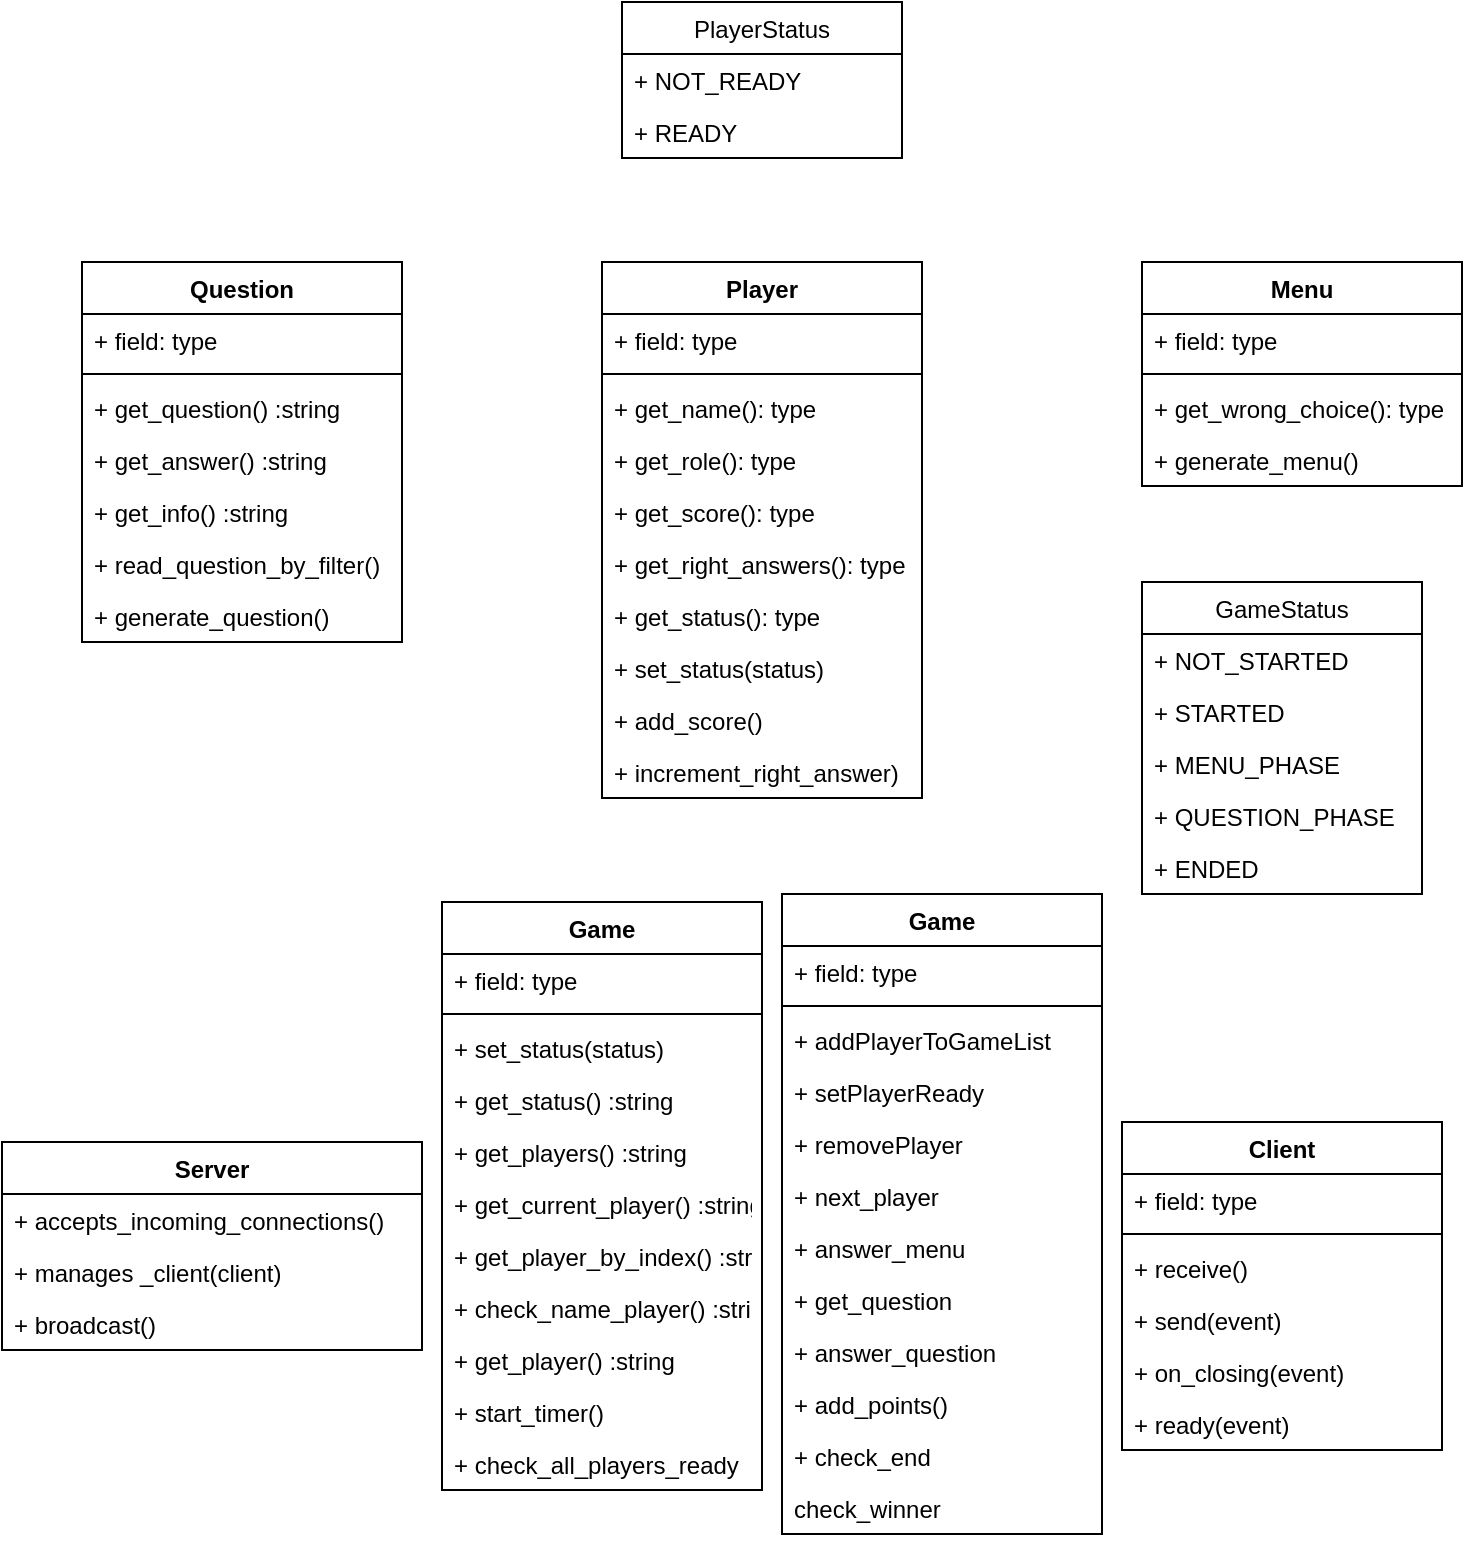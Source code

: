 <mxfile version="14.6.6" type="device"><diagram id="mpp4cOaOvR2v5aBzE-wV" name="Page-1"><mxGraphModel dx="1425" dy="762" grid="1" gridSize="10" guides="1" tooltips="1" connect="1" arrows="1" fold="1" page="1" pageScale="1" pageWidth="1169" pageHeight="827" math="0" shadow="0"><root><mxCell id="0"/><mxCell id="1" parent="0"/><mxCell id="2EEdtZuzB5LEVM4904yJ-1" value="Game" style="swimlane;fontStyle=1;align=center;verticalAlign=top;childLayout=stackLayout;horizontal=1;startSize=26;horizontalStack=0;resizeParent=1;resizeParentMax=0;resizeLast=0;collapsible=1;marginBottom=0;" vertex="1" parent="1"><mxGeometry x="260" y="480" width="160" height="294" as="geometry"/></mxCell><mxCell id="2EEdtZuzB5LEVM4904yJ-2" value="+ field: type" style="text;strokeColor=none;fillColor=none;align=left;verticalAlign=top;spacingLeft=4;spacingRight=4;overflow=hidden;rotatable=0;points=[[0,0.5],[1,0.5]];portConstraint=eastwest;" vertex="1" parent="2EEdtZuzB5LEVM4904yJ-1"><mxGeometry y="26" width="160" height="26" as="geometry"/></mxCell><mxCell id="2EEdtZuzB5LEVM4904yJ-3" value="" style="line;strokeWidth=1;fillColor=none;align=left;verticalAlign=middle;spacingTop=-1;spacingLeft=3;spacingRight=3;rotatable=0;labelPosition=right;points=[];portConstraint=eastwest;" vertex="1" parent="2EEdtZuzB5LEVM4904yJ-1"><mxGeometry y="52" width="160" height="8" as="geometry"/></mxCell><mxCell id="2EEdtZuzB5LEVM4904yJ-57" value="+ set_status(status)&#xA;" style="text;strokeColor=none;fillColor=none;align=left;verticalAlign=top;spacingLeft=4;spacingRight=4;overflow=hidden;rotatable=0;points=[[0,0.5],[1,0.5]];portConstraint=eastwest;" vertex="1" parent="2EEdtZuzB5LEVM4904yJ-1"><mxGeometry y="60" width="160" height="26" as="geometry"/></mxCell><mxCell id="2EEdtZuzB5LEVM4904yJ-58" value="+ get_status() :string&#xA;" style="text;strokeColor=none;fillColor=none;align=left;verticalAlign=top;spacingLeft=4;spacingRight=4;overflow=hidden;rotatable=0;points=[[0,0.5],[1,0.5]];portConstraint=eastwest;" vertex="1" parent="2EEdtZuzB5LEVM4904yJ-1"><mxGeometry y="86" width="160" height="26" as="geometry"/></mxCell><mxCell id="2EEdtZuzB5LEVM4904yJ-59" value="+ get_players() :string&#xA;" style="text;strokeColor=none;fillColor=none;align=left;verticalAlign=top;spacingLeft=4;spacingRight=4;overflow=hidden;rotatable=0;points=[[0,0.5],[1,0.5]];portConstraint=eastwest;" vertex="1" parent="2EEdtZuzB5LEVM4904yJ-1"><mxGeometry y="112" width="160" height="26" as="geometry"/></mxCell><mxCell id="2EEdtZuzB5LEVM4904yJ-60" value="+ get_current_player() :string&#xA;" style="text;strokeColor=none;fillColor=none;align=left;verticalAlign=top;spacingLeft=4;spacingRight=4;overflow=hidden;rotatable=0;points=[[0,0.5],[1,0.5]];portConstraint=eastwest;" vertex="1" parent="2EEdtZuzB5LEVM4904yJ-1"><mxGeometry y="138" width="160" height="26" as="geometry"/></mxCell><mxCell id="2EEdtZuzB5LEVM4904yJ-61" value="+ get_player_by_index() :string&#xA;" style="text;strokeColor=none;fillColor=none;align=left;verticalAlign=top;spacingLeft=4;spacingRight=4;overflow=hidden;rotatable=0;points=[[0,0.5],[1,0.5]];portConstraint=eastwest;" vertex="1" parent="2EEdtZuzB5LEVM4904yJ-1"><mxGeometry y="164" width="160" height="26" as="geometry"/></mxCell><mxCell id="2EEdtZuzB5LEVM4904yJ-62" value="+ check_name_player() :string&#xA;" style="text;strokeColor=none;fillColor=none;align=left;verticalAlign=top;spacingLeft=4;spacingRight=4;overflow=hidden;rotatable=0;points=[[0,0.5],[1,0.5]];portConstraint=eastwest;" vertex="1" parent="2EEdtZuzB5LEVM4904yJ-1"><mxGeometry y="190" width="160" height="26" as="geometry"/></mxCell><mxCell id="2EEdtZuzB5LEVM4904yJ-63" value="+ get_player() :string&#xA;" style="text;strokeColor=none;fillColor=none;align=left;verticalAlign=top;spacingLeft=4;spacingRight=4;overflow=hidden;rotatable=0;points=[[0,0.5],[1,0.5]];portConstraint=eastwest;" vertex="1" parent="2EEdtZuzB5LEVM4904yJ-1"><mxGeometry y="216" width="160" height="26" as="geometry"/></mxCell><mxCell id="2EEdtZuzB5LEVM4904yJ-64" value="+ start_timer()&#xA;" style="text;strokeColor=none;fillColor=none;align=left;verticalAlign=top;spacingLeft=4;spacingRight=4;overflow=hidden;rotatable=0;points=[[0,0.5],[1,0.5]];portConstraint=eastwest;" vertex="1" parent="2EEdtZuzB5LEVM4904yJ-1"><mxGeometry y="242" width="160" height="26" as="geometry"/></mxCell><mxCell id="2EEdtZuzB5LEVM4904yJ-4" value="+ check_all_players_ready&#xA;" style="text;strokeColor=none;fillColor=none;align=left;verticalAlign=top;spacingLeft=4;spacingRight=4;overflow=hidden;rotatable=0;points=[[0,0.5],[1,0.5]];portConstraint=eastwest;" vertex="1" parent="2EEdtZuzB5LEVM4904yJ-1"><mxGeometry y="268" width="160" height="26" as="geometry"/></mxCell><mxCell id="2EEdtZuzB5LEVM4904yJ-5" value="Question" style="swimlane;fontStyle=1;align=center;verticalAlign=top;childLayout=stackLayout;horizontal=1;startSize=26;horizontalStack=0;resizeParent=1;resizeParentMax=0;resizeLast=0;collapsible=1;marginBottom=0;" vertex="1" parent="1"><mxGeometry x="80" y="160" width="160" height="190" as="geometry"/></mxCell><mxCell id="2EEdtZuzB5LEVM4904yJ-6" value="+ field: type" style="text;strokeColor=none;fillColor=none;align=left;verticalAlign=top;spacingLeft=4;spacingRight=4;overflow=hidden;rotatable=0;points=[[0,0.5],[1,0.5]];portConstraint=eastwest;" vertex="1" parent="2EEdtZuzB5LEVM4904yJ-5"><mxGeometry y="26" width="160" height="26" as="geometry"/></mxCell><mxCell id="2EEdtZuzB5LEVM4904yJ-7" value="" style="line;strokeWidth=1;fillColor=none;align=left;verticalAlign=middle;spacingTop=-1;spacingLeft=3;spacingRight=3;rotatable=0;labelPosition=right;points=[];portConstraint=eastwest;" vertex="1" parent="2EEdtZuzB5LEVM4904yJ-5"><mxGeometry y="52" width="160" height="8" as="geometry"/></mxCell><mxCell id="2EEdtZuzB5LEVM4904yJ-8" value="+ get_question() :string&#xA;&#xA;&#xA;" style="text;strokeColor=none;fillColor=none;align=left;verticalAlign=top;spacingLeft=4;spacingRight=4;overflow=hidden;rotatable=0;points=[[0,0.5],[1,0.5]];portConstraint=eastwest;" vertex="1" parent="2EEdtZuzB5LEVM4904yJ-5"><mxGeometry y="60" width="160" height="26" as="geometry"/></mxCell><mxCell id="2EEdtZuzB5LEVM4904yJ-33" value="+ get_answer() :string&#xA;" style="text;strokeColor=none;fillColor=none;align=left;verticalAlign=top;spacingLeft=4;spacingRight=4;overflow=hidden;rotatable=0;points=[[0,0.5],[1,0.5]];portConstraint=eastwest;" vertex="1" parent="2EEdtZuzB5LEVM4904yJ-5"><mxGeometry y="86" width="160" height="26" as="geometry"/></mxCell><mxCell id="2EEdtZuzB5LEVM4904yJ-35" value="+ get_info() :string&#xA;&#xA;&#xA;" style="text;strokeColor=none;fillColor=none;align=left;verticalAlign=top;spacingLeft=4;spacingRight=4;overflow=hidden;rotatable=0;points=[[0,0.5],[1,0.5]];portConstraint=eastwest;" vertex="1" parent="2EEdtZuzB5LEVM4904yJ-5"><mxGeometry y="112" width="160" height="26" as="geometry"/></mxCell><mxCell id="2EEdtZuzB5LEVM4904yJ-37" value="+ read_question_by_filter()&#xA;&#xA;&#xA;" style="text;strokeColor=none;fillColor=none;align=left;verticalAlign=top;spacingLeft=4;spacingRight=4;overflow=hidden;rotatable=0;points=[[0,0.5],[1,0.5]];portConstraint=eastwest;" vertex="1" parent="2EEdtZuzB5LEVM4904yJ-5"><mxGeometry y="138" width="160" height="26" as="geometry"/></mxCell><mxCell id="2EEdtZuzB5LEVM4904yJ-39" value="+ generate_question() &#xA;&#xA;&#xA;" style="text;strokeColor=none;fillColor=none;align=left;verticalAlign=top;spacingLeft=4;spacingRight=4;overflow=hidden;rotatable=0;points=[[0,0.5],[1,0.5]];portConstraint=eastwest;" vertex="1" parent="2EEdtZuzB5LEVM4904yJ-5"><mxGeometry y="164" width="160" height="26" as="geometry"/></mxCell><mxCell id="2EEdtZuzB5LEVM4904yJ-9" value="GameStatus" style="swimlane;fontStyle=0;childLayout=stackLayout;horizontal=1;startSize=26;fillColor=none;horizontalStack=0;resizeParent=1;resizeParentMax=0;resizeLast=0;collapsible=1;marginBottom=0;" vertex="1" parent="1"><mxGeometry x="610" y="320" width="140" height="156" as="geometry"/></mxCell><mxCell id="2EEdtZuzB5LEVM4904yJ-10" value="+ NOT_STARTED" style="text;strokeColor=none;fillColor=none;align=left;verticalAlign=top;spacingLeft=4;spacingRight=4;overflow=hidden;rotatable=0;points=[[0,0.5],[1,0.5]];portConstraint=eastwest;" vertex="1" parent="2EEdtZuzB5LEVM4904yJ-9"><mxGeometry y="26" width="140" height="26" as="geometry"/></mxCell><mxCell id="2EEdtZuzB5LEVM4904yJ-48" value="+ STARTED" style="text;strokeColor=none;fillColor=none;align=left;verticalAlign=top;spacingLeft=4;spacingRight=4;overflow=hidden;rotatable=0;points=[[0,0.5],[1,0.5]];portConstraint=eastwest;" vertex="1" parent="2EEdtZuzB5LEVM4904yJ-9"><mxGeometry y="52" width="140" height="26" as="geometry"/></mxCell><mxCell id="2EEdtZuzB5LEVM4904yJ-11" value="+ MENU_PHASE" style="text;strokeColor=none;fillColor=none;align=left;verticalAlign=top;spacingLeft=4;spacingRight=4;overflow=hidden;rotatable=0;points=[[0,0.5],[1,0.5]];portConstraint=eastwest;" vertex="1" parent="2EEdtZuzB5LEVM4904yJ-9"><mxGeometry y="78" width="140" height="26" as="geometry"/></mxCell><mxCell id="2EEdtZuzB5LEVM4904yJ-49" value="+ QUESTION_PHASE" style="text;strokeColor=none;fillColor=none;align=left;verticalAlign=top;spacingLeft=4;spacingRight=4;overflow=hidden;rotatable=0;points=[[0,0.5],[1,0.5]];portConstraint=eastwest;" vertex="1" parent="2EEdtZuzB5LEVM4904yJ-9"><mxGeometry y="104" width="140" height="26" as="geometry"/></mxCell><mxCell id="2EEdtZuzB5LEVM4904yJ-50" value="+ ENDED" style="text;strokeColor=none;fillColor=none;align=left;verticalAlign=top;spacingLeft=4;spacingRight=4;overflow=hidden;rotatable=0;points=[[0,0.5],[1,0.5]];portConstraint=eastwest;" vertex="1" parent="2EEdtZuzB5LEVM4904yJ-9"><mxGeometry y="130" width="140" height="26" as="geometry"/></mxCell><mxCell id="2EEdtZuzB5LEVM4904yJ-13" value="Player&#xA;" style="swimlane;fontStyle=1;align=center;verticalAlign=top;childLayout=stackLayout;horizontal=1;startSize=26;horizontalStack=0;resizeParent=1;resizeParentMax=0;resizeLast=0;collapsible=1;marginBottom=0;" vertex="1" parent="1"><mxGeometry x="340" y="160" width="160" height="268" as="geometry"/></mxCell><mxCell id="2EEdtZuzB5LEVM4904yJ-14" value="+ field: type" style="text;strokeColor=none;fillColor=none;align=left;verticalAlign=top;spacingLeft=4;spacingRight=4;overflow=hidden;rotatable=0;points=[[0,0.5],[1,0.5]];portConstraint=eastwest;" vertex="1" parent="2EEdtZuzB5LEVM4904yJ-13"><mxGeometry y="26" width="160" height="26" as="geometry"/></mxCell><mxCell id="2EEdtZuzB5LEVM4904yJ-15" value="" style="line;strokeWidth=1;fillColor=none;align=left;verticalAlign=middle;spacingTop=-1;spacingLeft=3;spacingRight=3;rotatable=0;labelPosition=right;points=[];portConstraint=eastwest;" vertex="1" parent="2EEdtZuzB5LEVM4904yJ-13"><mxGeometry y="52" width="160" height="8" as="geometry"/></mxCell><mxCell id="2EEdtZuzB5LEVM4904yJ-16" value="+ get_name(): type" style="text;strokeColor=none;fillColor=none;align=left;verticalAlign=top;spacingLeft=4;spacingRight=4;overflow=hidden;rotatable=0;points=[[0,0.5],[1,0.5]];portConstraint=eastwest;" vertex="1" parent="2EEdtZuzB5LEVM4904yJ-13"><mxGeometry y="60" width="160" height="26" as="geometry"/></mxCell><mxCell id="2EEdtZuzB5LEVM4904yJ-40" value="+ get_role(): type" style="text;strokeColor=none;fillColor=none;align=left;verticalAlign=top;spacingLeft=4;spacingRight=4;overflow=hidden;rotatable=0;points=[[0,0.5],[1,0.5]];portConstraint=eastwest;" vertex="1" parent="2EEdtZuzB5LEVM4904yJ-13"><mxGeometry y="86" width="160" height="26" as="geometry"/></mxCell><mxCell id="2EEdtZuzB5LEVM4904yJ-41" value="+ get_score(): type" style="text;strokeColor=none;fillColor=none;align=left;verticalAlign=top;spacingLeft=4;spacingRight=4;overflow=hidden;rotatable=0;points=[[0,0.5],[1,0.5]];portConstraint=eastwest;" vertex="1" parent="2EEdtZuzB5LEVM4904yJ-13"><mxGeometry y="112" width="160" height="26" as="geometry"/></mxCell><mxCell id="2EEdtZuzB5LEVM4904yJ-42" value="+ get_right_answers(): type" style="text;strokeColor=none;fillColor=none;align=left;verticalAlign=top;spacingLeft=4;spacingRight=4;overflow=hidden;rotatable=0;points=[[0,0.5],[1,0.5]];portConstraint=eastwest;" vertex="1" parent="2EEdtZuzB5LEVM4904yJ-13"><mxGeometry y="138" width="160" height="26" as="geometry"/></mxCell><mxCell id="2EEdtZuzB5LEVM4904yJ-44" value="+ get_status(): type" style="text;strokeColor=none;fillColor=none;align=left;verticalAlign=top;spacingLeft=4;spacingRight=4;overflow=hidden;rotatable=0;points=[[0,0.5],[1,0.5]];portConstraint=eastwest;" vertex="1" parent="2EEdtZuzB5LEVM4904yJ-13"><mxGeometry y="164" width="160" height="26" as="geometry"/></mxCell><mxCell id="2EEdtZuzB5LEVM4904yJ-45" value="+ set_status(status)" style="text;strokeColor=none;fillColor=none;align=left;verticalAlign=top;spacingLeft=4;spacingRight=4;overflow=hidden;rotatable=0;points=[[0,0.5],[1,0.5]];portConstraint=eastwest;" vertex="1" parent="2EEdtZuzB5LEVM4904yJ-13"><mxGeometry y="190" width="160" height="26" as="geometry"/></mxCell><mxCell id="2EEdtZuzB5LEVM4904yJ-43" value="+ add_score()" style="text;strokeColor=none;fillColor=none;align=left;verticalAlign=top;spacingLeft=4;spacingRight=4;overflow=hidden;rotatable=0;points=[[0,0.5],[1,0.5]];portConstraint=eastwest;" vertex="1" parent="2EEdtZuzB5LEVM4904yJ-13"><mxGeometry y="216" width="160" height="26" as="geometry"/></mxCell><mxCell id="2EEdtZuzB5LEVM4904yJ-46" value="+ increment_right_answer)" style="text;strokeColor=none;fillColor=none;align=left;verticalAlign=top;spacingLeft=4;spacingRight=4;overflow=hidden;rotatable=0;points=[[0,0.5],[1,0.5]];portConstraint=eastwest;" vertex="1" parent="2EEdtZuzB5LEVM4904yJ-13"><mxGeometry y="242" width="160" height="26" as="geometry"/></mxCell><mxCell id="2EEdtZuzB5LEVM4904yJ-17" value="PlayerStatus" style="swimlane;fontStyle=0;childLayout=stackLayout;horizontal=1;startSize=26;fillColor=none;horizontalStack=0;resizeParent=1;resizeParentMax=0;resizeLast=0;collapsible=1;marginBottom=0;" vertex="1" parent="1"><mxGeometry x="350" y="30" width="140" height="78" as="geometry"/></mxCell><mxCell id="2EEdtZuzB5LEVM4904yJ-18" value="+ NOT_READY" style="text;strokeColor=none;fillColor=none;align=left;verticalAlign=top;spacingLeft=4;spacingRight=4;overflow=hidden;rotatable=0;points=[[0,0.5],[1,0.5]];portConstraint=eastwest;" vertex="1" parent="2EEdtZuzB5LEVM4904yJ-17"><mxGeometry y="26" width="140" height="26" as="geometry"/></mxCell><mxCell id="2EEdtZuzB5LEVM4904yJ-19" value="+ READY" style="text;strokeColor=none;fillColor=none;align=left;verticalAlign=top;spacingLeft=4;spacingRight=4;overflow=hidden;rotatable=0;points=[[0,0.5],[1,0.5]];portConstraint=eastwest;" vertex="1" parent="2EEdtZuzB5LEVM4904yJ-17"><mxGeometry y="52" width="140" height="26" as="geometry"/></mxCell><mxCell id="2EEdtZuzB5LEVM4904yJ-21" value="Server" style="swimlane;fontStyle=1;align=center;verticalAlign=top;childLayout=stackLayout;horizontal=1;startSize=26;horizontalStack=0;resizeParent=1;resizeParentMax=0;resizeLast=0;collapsible=1;marginBottom=0;" vertex="1" parent="1"><mxGeometry x="40" y="600" width="210" height="104" as="geometry"/></mxCell><mxCell id="2EEdtZuzB5LEVM4904yJ-24" value="+ accepts_incoming_connections()" style="text;strokeColor=none;fillColor=none;align=left;verticalAlign=top;spacingLeft=4;spacingRight=4;overflow=hidden;rotatable=0;points=[[0,0.5],[1,0.5]];portConstraint=eastwest;" vertex="1" parent="2EEdtZuzB5LEVM4904yJ-21"><mxGeometry y="26" width="210" height="26" as="geometry"/></mxCell><mxCell id="2EEdtZuzB5LEVM4904yJ-52" value="+ manages _client(client)" style="text;strokeColor=none;fillColor=none;align=left;verticalAlign=top;spacingLeft=4;spacingRight=4;overflow=hidden;rotatable=0;points=[[0,0.5],[1,0.5]];portConstraint=eastwest;" vertex="1" parent="2EEdtZuzB5LEVM4904yJ-21"><mxGeometry y="52" width="210" height="26" as="geometry"/></mxCell><mxCell id="2EEdtZuzB5LEVM4904yJ-53" value="+ broadcast()" style="text;strokeColor=none;fillColor=none;align=left;verticalAlign=top;spacingLeft=4;spacingRight=4;overflow=hidden;rotatable=0;points=[[0,0.5],[1,0.5]];portConstraint=eastwest;" vertex="1" parent="2EEdtZuzB5LEVM4904yJ-21"><mxGeometry y="78" width="210" height="26" as="geometry"/></mxCell><mxCell id="2EEdtZuzB5LEVM4904yJ-25" value="Client" style="swimlane;fontStyle=1;align=center;verticalAlign=top;childLayout=stackLayout;horizontal=1;startSize=26;horizontalStack=0;resizeParent=1;resizeParentMax=0;resizeLast=0;collapsible=1;marginBottom=0;" vertex="1" parent="1"><mxGeometry x="600" y="590" width="160" height="164" as="geometry"/></mxCell><mxCell id="2EEdtZuzB5LEVM4904yJ-26" value="+ field: type" style="text;strokeColor=none;fillColor=none;align=left;verticalAlign=top;spacingLeft=4;spacingRight=4;overflow=hidden;rotatable=0;points=[[0,0.5],[1,0.5]];portConstraint=eastwest;" vertex="1" parent="2EEdtZuzB5LEVM4904yJ-25"><mxGeometry y="26" width="160" height="26" as="geometry"/></mxCell><mxCell id="2EEdtZuzB5LEVM4904yJ-27" value="" style="line;strokeWidth=1;fillColor=none;align=left;verticalAlign=middle;spacingTop=-1;spacingLeft=3;spacingRight=3;rotatable=0;labelPosition=right;points=[];portConstraint=eastwest;" vertex="1" parent="2EEdtZuzB5LEVM4904yJ-25"><mxGeometry y="52" width="160" height="8" as="geometry"/></mxCell><mxCell id="2EEdtZuzB5LEVM4904yJ-28" value="+ receive()" style="text;strokeColor=none;fillColor=none;align=left;verticalAlign=top;spacingLeft=4;spacingRight=4;overflow=hidden;rotatable=0;points=[[0,0.5],[1,0.5]];portConstraint=eastwest;" vertex="1" parent="2EEdtZuzB5LEVM4904yJ-25"><mxGeometry y="60" width="160" height="26" as="geometry"/></mxCell><mxCell id="2EEdtZuzB5LEVM4904yJ-56" value="+ send(event)" style="text;strokeColor=none;fillColor=none;align=left;verticalAlign=top;spacingLeft=4;spacingRight=4;overflow=hidden;rotatable=0;points=[[0,0.5],[1,0.5]];portConstraint=eastwest;" vertex="1" parent="2EEdtZuzB5LEVM4904yJ-25"><mxGeometry y="86" width="160" height="26" as="geometry"/></mxCell><mxCell id="2EEdtZuzB5LEVM4904yJ-54" value="+ on_closing(event)" style="text;strokeColor=none;fillColor=none;align=left;verticalAlign=top;spacingLeft=4;spacingRight=4;overflow=hidden;rotatable=0;points=[[0,0.5],[1,0.5]];portConstraint=eastwest;" vertex="1" parent="2EEdtZuzB5LEVM4904yJ-25"><mxGeometry y="112" width="160" height="26" as="geometry"/></mxCell><mxCell id="2EEdtZuzB5LEVM4904yJ-55" value="+ ready(event)" style="text;strokeColor=none;fillColor=none;align=left;verticalAlign=top;spacingLeft=4;spacingRight=4;overflow=hidden;rotatable=0;points=[[0,0.5],[1,0.5]];portConstraint=eastwest;" vertex="1" parent="2EEdtZuzB5LEVM4904yJ-25"><mxGeometry y="138" width="160" height="26" as="geometry"/></mxCell><mxCell id="2EEdtZuzB5LEVM4904yJ-29" value="Menu" style="swimlane;fontStyle=1;align=center;verticalAlign=top;childLayout=stackLayout;horizontal=1;startSize=26;horizontalStack=0;resizeParent=1;resizeParentMax=0;resizeLast=0;collapsible=1;marginBottom=0;" vertex="1" parent="1"><mxGeometry x="610" y="160" width="160" height="112" as="geometry"/></mxCell><mxCell id="2EEdtZuzB5LEVM4904yJ-30" value="+ field: type" style="text;strokeColor=none;fillColor=none;align=left;verticalAlign=top;spacingLeft=4;spacingRight=4;overflow=hidden;rotatable=0;points=[[0,0.5],[1,0.5]];portConstraint=eastwest;" vertex="1" parent="2EEdtZuzB5LEVM4904yJ-29"><mxGeometry y="26" width="160" height="26" as="geometry"/></mxCell><mxCell id="2EEdtZuzB5LEVM4904yJ-31" value="" style="line;strokeWidth=1;fillColor=none;align=left;verticalAlign=middle;spacingTop=-1;spacingLeft=3;spacingRight=3;rotatable=0;labelPosition=right;points=[];portConstraint=eastwest;" vertex="1" parent="2EEdtZuzB5LEVM4904yJ-29"><mxGeometry y="52" width="160" height="8" as="geometry"/></mxCell><mxCell id="2EEdtZuzB5LEVM4904yJ-32" value="+ get_wrong_choice(): type" style="text;strokeColor=none;fillColor=none;align=left;verticalAlign=top;spacingLeft=4;spacingRight=4;overflow=hidden;rotatable=0;points=[[0,0.5],[1,0.5]];portConstraint=eastwest;" vertex="1" parent="2EEdtZuzB5LEVM4904yJ-29"><mxGeometry y="60" width="160" height="26" as="geometry"/></mxCell><mxCell id="2EEdtZuzB5LEVM4904yJ-47" value="+ generate_menu()" style="text;strokeColor=none;fillColor=none;align=left;verticalAlign=top;spacingLeft=4;spacingRight=4;overflow=hidden;rotatable=0;points=[[0,0.5],[1,0.5]];portConstraint=eastwest;" vertex="1" parent="2EEdtZuzB5LEVM4904yJ-29"><mxGeometry y="86" width="160" height="26" as="geometry"/></mxCell><mxCell id="2EEdtZuzB5LEVM4904yJ-65" value="Game" style="swimlane;fontStyle=1;align=center;verticalAlign=top;childLayout=stackLayout;horizontal=1;startSize=26;horizontalStack=0;resizeParent=1;resizeParentMax=0;resizeLast=0;collapsible=1;marginBottom=0;" vertex="1" parent="1"><mxGeometry x="430" y="476" width="160" height="320" as="geometry"/></mxCell><mxCell id="2EEdtZuzB5LEVM4904yJ-66" value="+ field: type" style="text;strokeColor=none;fillColor=none;align=left;verticalAlign=top;spacingLeft=4;spacingRight=4;overflow=hidden;rotatable=0;points=[[0,0.5],[1,0.5]];portConstraint=eastwest;" vertex="1" parent="2EEdtZuzB5LEVM4904yJ-65"><mxGeometry y="26" width="160" height="26" as="geometry"/></mxCell><mxCell id="2EEdtZuzB5LEVM4904yJ-67" value="" style="line;strokeWidth=1;fillColor=none;align=left;verticalAlign=middle;spacingTop=-1;spacingLeft=3;spacingRight=3;rotatable=0;labelPosition=right;points=[];portConstraint=eastwest;" vertex="1" parent="2EEdtZuzB5LEVM4904yJ-65"><mxGeometry y="52" width="160" height="8" as="geometry"/></mxCell><mxCell id="2EEdtZuzB5LEVM4904yJ-68" value="+ addPlayerToGameList&#xA;" style="text;strokeColor=none;fillColor=none;align=left;verticalAlign=top;spacingLeft=4;spacingRight=4;overflow=hidden;rotatable=0;points=[[0,0.5],[1,0.5]];portConstraint=eastwest;" vertex="1" parent="2EEdtZuzB5LEVM4904yJ-65"><mxGeometry y="60" width="160" height="26" as="geometry"/></mxCell><mxCell id="2EEdtZuzB5LEVM4904yJ-69" value="+ setPlayerReady&#xA;" style="text;strokeColor=none;fillColor=none;align=left;verticalAlign=top;spacingLeft=4;spacingRight=4;overflow=hidden;rotatable=0;points=[[0,0.5],[1,0.5]];portConstraint=eastwest;" vertex="1" parent="2EEdtZuzB5LEVM4904yJ-65"><mxGeometry y="86" width="160" height="26" as="geometry"/></mxCell><mxCell id="2EEdtZuzB5LEVM4904yJ-70" value="+ removePlayer&#xA;" style="text;strokeColor=none;fillColor=none;align=left;verticalAlign=top;spacingLeft=4;spacingRight=4;overflow=hidden;rotatable=0;points=[[0,0.5],[1,0.5]];portConstraint=eastwest;" vertex="1" parent="2EEdtZuzB5LEVM4904yJ-65"><mxGeometry y="112" width="160" height="26" as="geometry"/></mxCell><mxCell id="2EEdtZuzB5LEVM4904yJ-71" value="+ next_player&#xA;" style="text;strokeColor=none;fillColor=none;align=left;verticalAlign=top;spacingLeft=4;spacingRight=4;overflow=hidden;rotatable=0;points=[[0,0.5],[1,0.5]];portConstraint=eastwest;" vertex="1" parent="2EEdtZuzB5LEVM4904yJ-65"><mxGeometry y="138" width="160" height="26" as="geometry"/></mxCell><mxCell id="2EEdtZuzB5LEVM4904yJ-72" value="+ answer_menu&#xA;" style="text;strokeColor=none;fillColor=none;align=left;verticalAlign=top;spacingLeft=4;spacingRight=4;overflow=hidden;rotatable=0;points=[[0,0.5],[1,0.5]];portConstraint=eastwest;" vertex="1" parent="2EEdtZuzB5LEVM4904yJ-65"><mxGeometry y="164" width="160" height="26" as="geometry"/></mxCell><mxCell id="2EEdtZuzB5LEVM4904yJ-73" value="+ get_question&#xA;" style="text;strokeColor=none;fillColor=none;align=left;verticalAlign=top;spacingLeft=4;spacingRight=4;overflow=hidden;rotatable=0;points=[[0,0.5],[1,0.5]];portConstraint=eastwest;" vertex="1" parent="2EEdtZuzB5LEVM4904yJ-65"><mxGeometry y="190" width="160" height="26" as="geometry"/></mxCell><mxCell id="2EEdtZuzB5LEVM4904yJ-74" value="+ answer_question&#xA;" style="text;strokeColor=none;fillColor=none;align=left;verticalAlign=top;spacingLeft=4;spacingRight=4;overflow=hidden;rotatable=0;points=[[0,0.5],[1,0.5]];portConstraint=eastwest;" vertex="1" parent="2EEdtZuzB5LEVM4904yJ-65"><mxGeometry y="216" width="160" height="26" as="geometry"/></mxCell><mxCell id="2EEdtZuzB5LEVM4904yJ-75" value="+ add_points()&#xA;" style="text;strokeColor=none;fillColor=none;align=left;verticalAlign=top;spacingLeft=4;spacingRight=4;overflow=hidden;rotatable=0;points=[[0,0.5],[1,0.5]];portConstraint=eastwest;" vertex="1" parent="2EEdtZuzB5LEVM4904yJ-65"><mxGeometry y="242" width="160" height="26" as="geometry"/></mxCell><mxCell id="2EEdtZuzB5LEVM4904yJ-76" value="+ check_end&#xA;" style="text;strokeColor=none;fillColor=none;align=left;verticalAlign=top;spacingLeft=4;spacingRight=4;overflow=hidden;rotatable=0;points=[[0,0.5],[1,0.5]];portConstraint=eastwest;" vertex="1" parent="2EEdtZuzB5LEVM4904yJ-65"><mxGeometry y="268" width="160" height="26" as="geometry"/></mxCell><mxCell id="2EEdtZuzB5LEVM4904yJ-89" value="check_winner&#xA;" style="text;strokeColor=none;fillColor=none;align=left;verticalAlign=top;spacingLeft=4;spacingRight=4;overflow=hidden;rotatable=0;points=[[0,0.5],[1,0.5]];portConstraint=eastwest;" vertex="1" parent="2EEdtZuzB5LEVM4904yJ-65"><mxGeometry y="294" width="160" height="26" as="geometry"/></mxCell></root></mxGraphModel></diagram></mxfile>